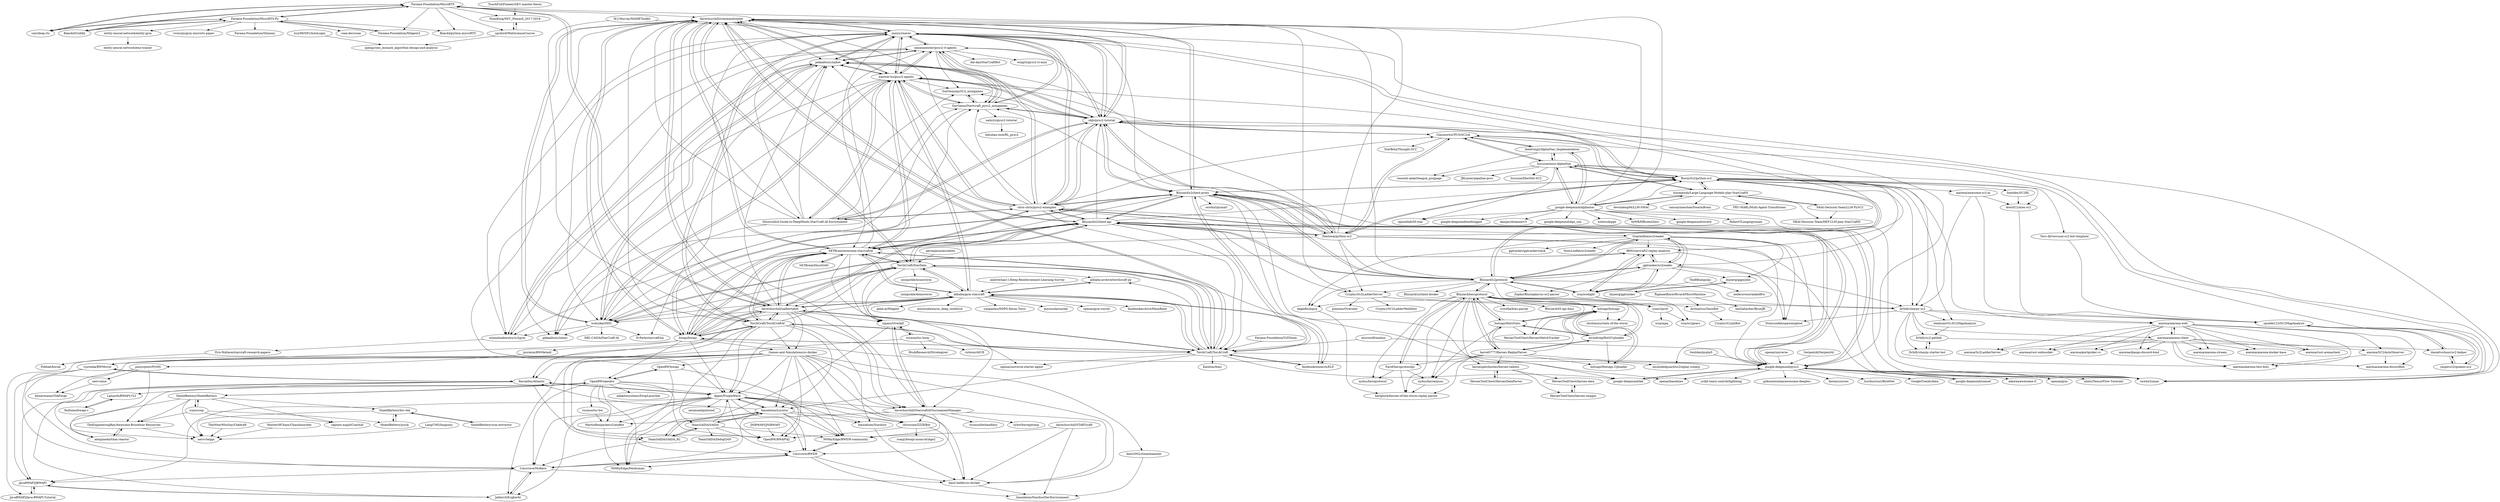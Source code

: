 digraph G {
"TouchFishPioneer/SEU-master-thesis" -> "NonoKing/SEU_Monash_2017-2018" ["e"=1]
"inoryy/reaver" -> "simonmeister/pysc2-rl-agents"
"inoryy/reaver" -> "pekaalto/sc2aibot"
"inoryy/reaver" -> "xiaowei-hu/pysc2-agents"
"inoryy/reaver" -> "skjb/pysc2-tutorial"
"inoryy/reaver" -> "SoyGema/Startcraft_pysc2_minigames"
"inoryy/reaver" -> "chris-chris/pysc2-examples"
"inoryy/reaver" -> "davechurchill/commandcenter"
"inoryy/reaver" -> "oxwhirl/smac" ["e"=1]
"inoryy/reaver" -> "TorchCraft/TorchCraftAI"
"inoryy/reaver" -> "wuhuikai/MSC"
"inoryy/reaver" -> "islamelnabarawy/sc2gym"
"inoryy/reaver" -> "llSourcell/A-Guide-to-DeepMinds-StarCraft-AI-Environment"
"inoryy/reaver" -> "Blizzard/s2client-proto"
"inoryy/reaver" -> "SKTBrain/awesome-starcraftAI"
"inoryy/reaver" -> "google-deepmind/pysc2"
"wuhuikai/MSC" -> "pekaalto/sc2aibot"
"wuhuikai/MSC" -> "davechurchill/commandcenter"
"wuhuikai/MSC" -> "xiaowei-hu/pysc2-agents"
"wuhuikai/MSC" -> "IBM/starcraft2-replay-analysis"
"wuhuikai/MSC" -> "H-Park/starcraft2ai"
"wuhuikai/MSC" -> "SoyGema/Startcraft_pysc2_minigames"
"wuhuikai/MSC" -> "DRL-CASIA/StarCraft-AI"
"wuhuikai/MSC" -> "islamelnabarawy/sc2gym"
"wuhuikai/MSC" -> "pekaalto/sc2atari"
"xiaowei-hu/pysc2-agents" -> "pekaalto/sc2aibot"
"xiaowei-hu/pysc2-agents" -> "simonmeister/pysc2-rl-agents"
"xiaowei-hu/pysc2-agents" -> "skjb/pysc2-tutorial"
"xiaowei-hu/pysc2-agents" -> "SoyGema/Startcraft_pysc2_minigames"
"xiaowei-hu/pysc2-agents" -> "inoryy/reaver"
"xiaowei-hu/pysc2-agents" -> "chris-chris/pysc2-examples"
"xiaowei-hu/pysc2-agents" -> "wuhuikai/MSC"
"xiaowei-hu/pysc2-agents" -> "islamelnabarawy/sc2gym"
"xiaowei-hu/pysc2-agents" -> "llSourcell/A-Guide-to-DeepMinds-StarCraft-AI-Environment"
"xiaowei-hu/pysc2-agents" -> "davechurchill/commandcenter"
"xiaowei-hu/pysc2-agents" -> "SKTBrain/awesome-starcraftAI"
"xiaowei-hu/pysc2-agents" -> "alibaba/gym-starcraft"
"xiaowei-hu/pysc2-agents" -> "SoyGema/pySC2_minigames"
"xiaowei-hu/pysc2-agents" -> "pekaalto/sc2atari"
"xiaowei-hu/pysc2-agents" -> "IBM/starcraft2-replay-analysis"
"pekaalto/sc2aibot" -> "simonmeister/pysc2-rl-agents"
"pekaalto/sc2aibot" -> "pekaalto/sc2atari"
"pekaalto/sc2aibot" -> "SoyGema/Startcraft_pysc2_minigames"
"pekaalto/sc2aibot" -> "xiaowei-hu/pysc2-agents"
"pekaalto/sc2aibot" -> "islamelnabarawy/sc2gym"
"pekaalto/sc2aibot" -> "H-Park/starcraft2ai"
"pekaalto/sc2aibot" -> "wuhuikai/MSC"
"pekaalto/sc2aibot" -> "skjb/pysc2-tutorial"
"pekaalto/sc2aibot" -> "inoryy/reaver"
"bwapi/bwapi" -> "davechurchill/ualbertabot"
"bwapi/bwapi" -> "TorchCraft/TorchCraft"
"bwapi/bwapi" -> "davechurchill/commandcenter"
"bwapi/bwapi" -> "SKTBrain/awesome-starcraftAI"
"bwapi/bwapi" -> "Blizzard/s2client-api"
"bwapi/bwapi" -> "Blizzard/s2client-proto"
"bwapi/bwapi" -> "OpenBW/openbw"
"bwapi/bwapi" -> "google-deepmind/pysc2"
"bwapi/bwapi" -> "TorchCraft/TorchCraftAI"
"bwapi/bwapi" -> "alibaba/gym-starcraft"
"bwapi/bwapi" -> "vjurenka/BWMirror"
"bwapi/bwapi" -> "TorchCraft/StarData"
"bwapi/bwapi" -> "Games-and-Simulations/sc-docker"
"bwapi/bwapi" -> "dgant/PurpleWave"
"bwapi/bwapi" -> "jncraton/BWMetaAI"
"hotsapi/Hotsapi.Uploader" -> "hotsapi/hotsapi"
"M-J-Murray/MAMEToolkit" -> "TorchCraft/TorchCraftAI" ["e"=1]
"M-J-Murray/MAMEToolkit" -> "inoryy/reaver" ["e"=1]
"Dentosal/python-sc2" -> "BurnySc2/python-sc2"
"Dentosal/python-sc2" -> "Blizzard/s2client-proto"
"Dentosal/python-sc2" -> "ClausewitzCPU0/SC2AI"
"Dentosal/python-sc2" -> "skjb/pysc2-tutorial"
"Dentosal/python-sc2" -> "google-deepmind/pysc2"
"Dentosal/python-sc2" -> "Blizzard/s2client-api"
"Dentosal/python-sc2" -> "davechurchill/commandcenter"
"Dentosal/python-sc2" -> "Cryptyc/Sc2LadderServer"
"Dentosal/python-sc2" -> "chris-chris/pysc2-examples"
"Dentosal/python-sc2" -> "SKTBrain/awesome-starcraftAI"
"Dentosal/python-sc2" -> "Blizzard/s2protocol"
"Dentosal/python-sc2" -> "inoryy/reaver"
"Dentosal/python-sc2" -> "SoyGema/Startcraft_pysc2_minigames"
"Dentosal/python-sc2" -> "oxwhirl/smac" ["e"=1]
"Dentosal/python-sc2" -> "pekaalto/sc2aibot"
"BurnySc2/python-sc2" -> "DrInfy/sharpy-sc2"
"BurnySc2/python-sc2" -> "Dentosal/python-sc2"
"BurnySc2/python-sc2" -> "ClausewitzCPU0/SC2AI"
"BurnySc2/python-sc2" -> "aiarena/aiarena-web"
"BurnySc2/python-sc2" -> "Blizzard/s2client-proto"
"BurnySc2/python-sc2" -> "histmeisah/Large-Language-Models-play-StarCraftII"
"BurnySc2/python-sc2" -> "ggtracker/sc2reader"
"BurnySc2/python-sc2" -> "aiarena/awesome-sc2-ai"
"BurnySc2/python-sc2" -> "Blizzard/s2protocol"
"BurnySc2/python-sc2" -> "eladyaniv01/SC2MapAnalysis"
"BurnySc2/python-sc2" -> "liuruoze/mini-AlphaStar"
"BurnySc2/python-sc2" -> "skjb/pysc2-tutorial"
"BurnySc2/python-sc2" -> "AresSC2/ares-sc2"
"BurnySc2/python-sc2" -> "Sentdex/SC2RL"
"BurnySc2/python-sc2" -> "Vers-AI/versusai-sc2-bot-template"
"chris-chris/pysc2-examples" -> "skjb/pysc2-tutorial"
"chris-chris/pysc2-examples" -> "xiaowei-hu/pysc2-agents"
"chris-chris/pysc2-examples" -> "simonmeister/pysc2-rl-agents"
"chris-chris/pysc2-examples" -> "inoryy/reaver"
"chris-chris/pysc2-examples" -> "google-deepmind/pysc2"
"chris-chris/pysc2-examples" -> "Blizzard/s2client-proto"
"chris-chris/pysc2-examples" -> "pekaalto/sc2aibot"
"chris-chris/pysc2-examples" -> "davechurchill/commandcenter"
"chris-chris/pysc2-examples" -> "llSourcell/A-Guide-to-DeepMinds-StarCraft-AI-Environment"
"chris-chris/pysc2-examples" -> "SoyGema/Startcraft_pysc2_minigames"
"chris-chris/pysc2-examples" -> "SKTBrain/awesome-starcraftAI"
"chris-chris/pysc2-examples" -> "oxwhirl/smac" ["e"=1]
"chris-chris/pysc2-examples" -> "Blizzard/s2client-api"
"chris-chris/pysc2-examples" -> "ClausewitzCPU0/SC2AI"
"chris-chris/pysc2-examples" -> "TorchCraft/TorchCraft"
"Cryptyc/Sc2LadderServer" -> "Cryptyc/SC2LadderWebHost"
"Cryptyc/Sc2LadderServer" -> "pimmen/Overseer"
"Cryptyc/Sc2LadderServer" -> "Archiatrus/5minBot"
"Cryptyc/Sc2LadderServer" -> "DrInfy/sharpy-sc2"
"GraylinKim/sc2reader" -> "ggtracker/sc2reader"
"GraylinKim/sc2reader" -> "Blizzard/s2protocol"
"GraylinKim/sc2reader" -> "eagleflo/mpyq"
"GraylinKim/sc2reader" -> "IBM/starcraft2-replay-analysis"
"GraylinKim/sc2reader" -> "icza/scelight"
"GraylinKim/sc2reader" -> "ascendedguard/sc2replay-csharp"
"GraylinKim/sc2reader" -> "StoicLoofah/spawningtool"
"GraylinKim/sc2reader" -> "StoicLoofah/sc2reader"
"GraylinKim/sc2reader" -> "dsjoerg/ggpyjobs"
"GraylinKim/sc2reader" -> "ggtracker/ggtrackerstack"
"Farama-Foundation/MicroRTS-Py" -> "Farama-Foundation/MicroRTS"
"Farama-Foundation/MicroRTS-Py" -> "cair/deep-rts"
"Farama-Foundation/MicroRTS-Py" -> "vwxyzjn/gym-microrts-paper"
"Farama-Foundation/MicroRTS-Py" -> "Bam4d/Griddly" ["e"=1]
"Farama-Foundation/MicroRTS-Py" -> "Farama-Foundation/Shimmy" ["e"=1]
"Farama-Foundation/MicroRTS-Py" -> "Bam4d/python-microRTS"
"Farama-Foundation/MicroRTS-Py" -> "Farama-Foundation/MAgent2" ["e"=1]
"Farama-Foundation/MicroRTS-Py" -> "entity-neural-network/entity-gym"
"Farama-Foundation/MicroRTS-Py" -> "coax-dev/coax" ["e"=1]
"TorchCraft/TorchCraftAI" -> "TorchCraft/TorchCraft"
"TorchCraft/TorchCraftAI" -> "dgant/PurpleWave"
"TorchCraft/TorchCraftAI" -> "Games-and-Simulations/sc-docker"
"TorchCraft/TorchCraftAI" -> "inoryy/reaver"
"TorchCraft/TorchCraftAI" -> "SKTBrain/awesome-starcraftAI"
"TorchCraft/TorchCraftAI" -> "TeamSAIDA/SAIDA"
"TorchCraft/TorchCraftAI" -> "davechurchill/ualbertabot"
"TorchCraft/TorchCraftAI" -> "bwapi/bwapi"
"TorchCraft/TorchCraftAI" -> "davechurchill/commandcenter"
"TorchCraft/TorchCraftAI" -> "Cmccrave/McRave"
"TorchCraft/TorchCraftAI" -> "TeamSAIDA/SAIDA_RL"
"TorchCraft/TorchCraftAI" -> "bmnielsen/Stardust"
"TorchCraft/TorchCraftAI" -> "TorchCraft/StarData"
"TorchCraft/TorchCraftAI" -> "davechurchill/StarcraftAITournamentManager"
"TorchCraft/TorchCraftAI" -> "bmnielsen/Locutus"
"simonmeister/pysc2-rl-agents" -> "pekaalto/sc2aibot"
"simonmeister/pysc2-rl-agents" -> "SoyGema/Startcraft_pysc2_minigames"
"simonmeister/pysc2-rl-agents" -> "xiaowei-hu/pysc2-agents"
"simonmeister/pysc2-rl-agents" -> "inoryy/reaver"
"simonmeister/pysc2-rl-agents" -> "SoyGema/pySC2_minigames"
"simonmeister/pysc2-rl-agents" -> "pekaalto/sc2atari"
"simonmeister/pysc2-rl-agents" -> "islamelnabarawy/sc2gym"
"simonmeister/pysc2-rl-agents" -> "skjb/pysc2-tutorial"
"simonmeister/pysc2-rl-agents" -> "dai-dao/StarCraftBot"
"simonmeister/pysc2-rl-agents" -> "wing3s/pysc2-rl-mini"
"simonmeister/pysc2-rl-agents" -> "chris-chris/pysc2-examples"
"Games-and-Simulations/sc-docker" -> "Ravaelles/Atlantis"
"Games-and-Simulations/sc-docker" -> "Cmccrave/BWEB"
"Games-and-Simulations/sc-docker" -> "dgant/PurpleWave"
"Games-and-Simulations/sc-docker" -> "davechurchill/StarcraftAITournamentManager"
"Games-and-Simulations/sc-docker" -> "bmnielsen/Locutus"
"Games-and-Simulations/sc-docker" -> "Jabbo16/Ecgberht"
"Games-and-Simulations/sc-docker" -> "Cmccrave/McRave"
"Games-and-Simulations/sc-docker" -> "OpenBW/BWAPI4J"
"Games-and-Simulations/sc-docker" -> "TeamSAIDA/SAIDA_RL"
"Games-and-Simulations/sc-docker" -> "vjurenka/BWMirror"
"Games-and-Simulations/sc-docker" -> "chriscoxe/ZZZKBot"
"Games-and-Simulations/sc-docker" -> "OpenBW/bwapi"
"Games-and-Simulations/sc-docker" -> "kant2002/steamhammer"
"Games-and-Simulations/sc-docker" -> "basil-ladder/sc-docker"
"Games-and-Simulations/sc-docker" -> "N00byEdge/BWEM-community"
"Cmccrave/BWEB" -> "N00byEdge/BWEM-community"
"Cmccrave/BWEB" -> "Cmccrave/McRave"
"Cmccrave/BWEB" -> "bmnielsen/StardustDevEnvironment"
"Cmccrave/BWEB" -> "basil-ladder/sc-docker"
"Cmccrave/BWEB" -> "N00byEdge/Neohuman"
"Jabbo16/Ecgberht" -> "JavaBWAPI/JBWAPI"
"Jabbo16/Ecgberht" -> "Cmccrave/McRave"
"N00byEdge/BWEM-community" -> "Cmccrave/BWEB"
"JavaBWAPI/JBWAPI" -> "JavaBWAPI/Java-BWAPI-Tutorial"
"JavaBWAPI/JBWAPI" -> "Jabbo16/Ecgberht"
"basil-ladder/sc-docker" -> "bmnielsen/StardustDevEnvironment"
"skjb/pysc2-tutorial" -> "xiaowei-hu/pysc2-agents"
"skjb/pysc2-tutorial" -> "chris-chris/pysc2-examples"
"skjb/pysc2-tutorial" -> "SoyGema/Startcraft_pysc2_minigames"
"skjb/pysc2-tutorial" -> "pekaalto/sc2aibot"
"skjb/pysc2-tutorial" -> "inoryy/reaver"
"skjb/pysc2-tutorial" -> "simonmeister/pysc2-rl-agents"
"skjb/pysc2-tutorial" -> "ClausewitzCPU0/SC2AI"
"skjb/pysc2-tutorial" -> "SoyGema/pySC2_minigames"
"skjb/pysc2-tutorial" -> "davechurchill/commandcenter"
"skjb/pysc2-tutorial" -> "Dentosal/python-sc2"
"skjb/pysc2-tutorial" -> "oxwhirl/smac" ["e"=1]
"skjb/pysc2-tutorial" -> "BurnySc2/python-sc2"
"skjb/pysc2-tutorial" -> "llSourcell/A-Guide-to-DeepMinds-StarCraft-AI-Environment"
"skjb/pysc2-tutorial" -> "Blizzard/s2client-proto"
"skjb/pysc2-tutorial" -> "islamelnabarawy/sc2gym"
"ShieldBattery/ShieldBattery" -> "TheEngineeringBay/Awesome-Broodwar-Resources"
"ShieldBattery/ShieldBattery" -> "icza/screp"
"ShieldBattery/ShieldBattery" -> "OpenBW/openbw"
"ShieldBattery/ShieldBattery" -> "captain-majid/CoachAI"
"ShieldBattery/ShieldBattery" -> "alexpineda/titan-reactor"
"ShieldBattery/ShieldBattery" -> "neivv/teippi"
"ShieldBattery/ShieldBattery" -> "ShieldBattery/bw-chk"
"RaphaelRoyerRivard/MicroMachine" -> "Archiatrus/5minBot"
"RaphaelRoyerRivard/MicroMachine" -> "IanGallacher/ByunJR"
"llSourcell/A-Guide-to-DeepMinds-StarCraft-AI-Environment" -> "pekaalto/sc2aibot"
"llSourcell/A-Guide-to-DeepMinds-StarCraft-AI-Environment" -> "simonmeister/pysc2-rl-agents"
"llSourcell/A-Guide-to-DeepMinds-StarCraft-AI-Environment" -> "xiaowei-hu/pysc2-agents"
"llSourcell/A-Guide-to-DeepMinds-StarCraft-AI-Environment" -> "wuhuikai/MSC"
"llSourcell/A-Guide-to-DeepMinds-StarCraft-AI-Environment" -> "SoyGema/Startcraft_pysc2_minigames"
"llSourcell/A-Guide-to-DeepMinds-StarCraft-AI-Environment" -> "chris-chris/pysc2-examples"
"llSourcell/A-Guide-to-DeepMinds-StarCraft-AI-Environment" -> "davechurchill/commandcenter"
"llSourcell/A-Guide-to-DeepMinds-StarCraft-AI-Environment" -> "skjb/pysc2-tutorial"
"llSourcell/A-Guide-to-DeepMinds-StarCraft-AI-Environment" -> "SoyGema/pySC2_minigames"
"heroespatchnotes/heroes-talents" -> "HeroesToolChest/HeroesDataParser"
"heroespatchnotes/heroes-talents" -> "HeroesToolChest/heroes-data"
"heroespatchnotes/heroes-talents" -> "HeroesToolChest/heroes-images"
"NonoKing/SEU_Monash_2017-2018" -> "npubird/WebScienceCourse"
"Archiatrus/5minBot" -> "Cryptyc/CryptBot"
"TeamSAIDA/SAIDA" -> "bmnielsen/Locutus"
"TeamSAIDA/SAIDA" -> "TeamSAIDA/SAIDA_RL"
"TeamSAIDA/SAIDA" -> "Cmccrave/BWEB"
"TeamSAIDA/SAIDA" -> "N00byEdge/BWEM-community"
"TeamSAIDA/SAIDA" -> "TeamSAIDA/DefogGAN"
"TeamSAIDA/SAIDA" -> "dgant/PurpleWave"
"ClausewitzCPU0/SC2AI" -> "BurnySc2/python-sc2"
"ClausewitzCPU0/SC2AI" -> "skjb/pysc2-tutorial"
"ClausewitzCPU0/SC2AI" -> "liuruoze/mini-AlphaStar"
"ClausewitzCPU0/SC2AI" -> "Dentosal/python-sc2"
"ClausewitzCPU0/SC2AI" -> "kimbring2/AlphaStar_Implementation"
"ClausewitzCPU0/SC2AI" -> "StarBeta/Thought-SC2"
"ClausewitzCPU0/SC2AI" -> "xiaowei-hu/pysc2-agents"
"ClausewitzCPU0/SC2AI" -> "oxwhirl/smac" ["e"=1]
"bmnielsen/Locutus" -> "TeamSAIDA/SAIDA"
"bmnielsen/Locutus" -> "dgant/PurpleWave"
"bmnielsen/Locutus" -> "Ravaelles/Atlantis"
"bmnielsen/Locutus" -> "bmnielsen/Stardust"
"bmnielsen/Locutus" -> "Cmccrave/BWEB"
"bmnielsen/Locutus" -> "chriscoxe/ZZZKBot"
"bmnielsen/Locutus" -> "Cmccrave/McRave"
"bmnielsen/Locutus" -> "TeamSAIDA/SAIDA_RL"
"bmnielsen/Locutus" -> "N00byEdge/BWEM-community"
"TeamSAIDA/SAIDA_RL" -> "TeamSAIDA/SAIDA"
"TeamSAIDA/SAIDA_RL" -> "Cmccrave/McRave"
"TeamSAIDA/SAIDA_RL" -> "bmnielsen/Locutus"
"islamelnabarawy/sc2gym" -> "Eric-Wallace/starcraft-research-papers"
"islamelnabarawy/sc2gym" -> "pekaalto/sc2aibot"
"kimbring2/AlphaStar_Implementation" -> "liuruoze/mini-AlphaStar"
"kimbring2/AlphaStar_Implementation" -> "google-deepmind/alphastar"
"kimbring2/AlphaStar_Implementation" -> "tencent-ailab/tleague_projpage" ["e"=1]
"kimbring2/AlphaStar_Implementation" -> "ClausewitzCPU0/SC2AI"
"nailo2c/pysc2-tutorial" -> "batuhan-ince/RL_pysc2"
"hotsapi/hotsapi" -> "hotsapi/Hotsapi.Uploader"
"hotsapi/hotsapi" -> "hotsapi/HotsStats"
"hotsapi/hotsapi" -> "HeroesToolChest/HeroesMatchTracker"
"hotsapi/hotsapi" -> "Blizzard/heroprotocol"
"hotsapi/hotsapi" -> "ebshimizu/stats-of-the-storm"
"HeroesToolChest/HeroesDataParser" -> "heroespatchnotes/heroes-talents"
"SoyGema/pySC2_minigames" -> "SoyGema/Startcraft_pysc2_minigames"
"neivv/aise" -> "heinermann/ChkForge"
"JavaBWAPI/Java-BWAPI-Tutorial" -> "JavaBWAPI/JBWAPI"
"DrInfy/sc2-pathlib" -> "danielvschoor/sc2-helper"
"DrInfy/sc2-pathlib" -> "DrInfy/sharpy-starter-bot"
"barrett777/Heroes.ReplayParser" -> "Blizzard/heroprotocol"
"barrett777/Heroes.ReplayParser" -> "eivindveg/HotSUploader"
"barrett777/Heroes.ReplayParser" -> "karlgluck/heroes-of-the-storm-replay-parser"
"barrett777/Heroes.ReplayParser" -> "Farof/heroprotocoljs"
"barrett777/Heroes.ReplayParser" -> "hotsapi/HotsStats"
"barrett777/Heroes.ReplayParser" -> "ascendedguard/sc2replay-csharp"
"barrett777/Heroes.ReplayParser" -> "hotsapi/hotsapi"
"barrett777/Heroes.ReplayParser" -> "nydus/heroesjson"
"barrett777/Heroes.ReplayParser" -> "heroespatchnotes/heroes-talents"
"barrett777/Heroes.ReplayParser" -> "hotsapi/Hotsapi.Uploader"
"Bam4d/Griddly" -> "Farama-Foundation/MicroRTS-Py" ["e"=1]
"Bam4d/Griddly" -> "Farama-Foundation/MicroRTS" ["e"=1]
"bmnielsen/Stardust" -> "basil-ladder/sc-docker"
"aiarena/aiarena-web" -> "aiarena/aiarena-client"
"aiarena/aiarena-web" -> "aiarena/aiarena-stream"
"aiarena/aiarena-web" -> "aiarena/aiarena-docker-base"
"aiarena/aiarena-web" -> "aiarena/rust-arenaclient"
"aiarena/aiarena-web" -> "aiarena/SC2AutoObserver"
"aiarena/aiarena-web" -> "aiarena/aiarena-discordbot"
"aiarena/aiarena-web" -> "aiarena/Sc2LadderServer"
"aiarena/aiarena-web" -> "aiarena/rust-websocket"
"aiarena/aiarena-web" -> "aiarena/aiarena-test-bots"
"aiarena/aiarena-web" -> "aiarena/portpicker-rs"
"aiarena/aiarena-web" -> "aiarena/django-discord-bind"
"eladyaniv01/SC2MapAnalysis" -> "DrInfy/sc2-pathlib"
"tscmoo/tsc-bw" -> "MartinRooijackers/LetaBot"
"davechurchill/ualbertabot" -> "davechurchill/commandcenter"
"davechurchill/ualbertabot" -> "bwapi/bwapi"
"davechurchill/ualbertabot" -> "SKTBrain/awesome-starcraftAI"
"davechurchill/ualbertabot" -> "TorchCraft/TorchCraft"
"davechurchill/ualbertabot" -> "Ravaelles/Atlantis"
"davechurchill/ualbertabot" -> "davechurchill/StarcraftAITournamentManager"
"davechurchill/ualbertabot" -> "dgant/PurpleWave"
"davechurchill/ualbertabot" -> "sijiaxu/Overkill"
"davechurchill/ualbertabot" -> "Games-and-Simulations/sc-docker"
"davechurchill/ualbertabot" -> "alibaba/gym-starcraft"
"davechurchill/ualbertabot" -> "Farama-Foundation/MicroRTS"
"davechurchill/ualbertabot" -> "Blizzard/s2client-api"
"davechurchill/ualbertabot" -> "wuhuikai/MSC"
"davechurchill/ualbertabot" -> "pekaalto/sc2aibot"
"davechurchill/ualbertabot" -> "TorchCraft/TorchCraftAI"
"aiarena/SC2AutoObserver" -> "aiarena/aiarena-test-bots"
"aiarena/SC2AutoObserver" -> "aiarena/aiarena-discordbot"
"davechurchill/StarcraftAITournamentManager" -> "sijiaxu/Overkill"
"davechurchill/StarcraftAITournamentManager" -> "N00byEdge/BWEM-community"
"davechurchill/StarcraftAITournamentManager" -> "MartinRooijackers/LetaBot"
"davechurchill/StarcraftAITournamentManager" -> "chriscoxe/ZZZKBot"
"davechurchill/StarcraftAITournamentManager" -> "tscmoo/bwheadless"
"davechurchill/StarcraftAITournamentManager" -> "syhw/bwrepdump"
"davechurchill/StarcraftAITournamentManager" -> "basil-ladder/sc-docker"
"alexpineda/titan-reactor" -> "TheEngineeringBay/Awesome-Broodwar-Resources"
"TheNitesWhoSay/Chkdraft" -> "neivv/teippi"
"DrInfy/sharpy-sc2" -> "DrInfy/sc2-pathlib"
"DrInfy/sharpy-sc2" -> "eladyaniv01/SC2MapAnalysis"
"DrInfy/sharpy-sc2" -> "DrInfy/sharpy-starter-bot"
"DrInfy/sharpy-sc2" -> "aiarena/aiarena-client"
"DrInfy/sharpy-sc2" -> "aiarena/aiarena-web"
"DrInfy/sharpy-sc2" -> "StoicLoofah/spawningtool"
"DrInfy/sharpy-sc2" -> "aiarena/aiarena-test-bots"
"DrInfy/sharpy-sc2" -> "spudde123/SC2MapAnalysis"
"HeroesToolChest/heroes-images" -> "HeroesToolChest/heroes-data"
"tscmoo/tsc-bwai" -> "sijiaxu/Overkill"
"tscmoo/tsc-bwai" -> "RtsAiResearch/IStrategizer"
"tscmoo/tsc-bwai" -> "vjurenka/BWMirror"
"tscmoo/tsc-bwai" -> "richoux/AIUR"
"Vers-AI/versusai-sc2-bot-template" -> "spudde123/SC2MapAnalysis"
"DrInfy/sharpy-starter-bot" -> "DrInfy/sc2-pathlib"
"TheEngineeringBay/Awesome-Broodwar-Resources" -> "alexpineda/titan-reactor"
"TheEngineeringBay/Awesome-Broodwar-Resources" -> "neivv/teippi"
"HeroesToolChest/heroes-data" -> "HeroesToolChest/heroes-images"
"MasterOfChaos/Chaoslauncher" -> "neivv/teippi"
"aiarena/aiarena-client" -> "aiarena/aiarena-stream"
"aiarena/aiarena-client" -> "aiarena/rust-arenaclient"
"aiarena/aiarena-client" -> "aiarena/aiarena-docker-base"
"aiarena/aiarena-client" -> "aiarena/SC2AutoObserver"
"aiarena/aiarena-client" -> "aiarena/rust-websocket"
"aiarena/aiarena-client" -> "aiarena/Sc2LadderServer"
"aiarena/aiarena-client" -> "aiarena/aiarena-discordbot"
"aiarena/aiarena-client" -> "aiarena/aiarena-test-bots"
"aiarena/aiarena-client" -> "aiarena/portpicker-rs"
"aiarena/aiarena-client" -> "aiarena/aiarena-web"
"aiarena/aiarena-client" -> "aiarena/django-discord-bind"
"dsjoerg/ggtracker" -> "dsjoerg/ggpyjobs"
"npubird/WebScienceCourse" -> "NonoKing/SEU_Monash_2017-2018"
"npubird/WebScienceCourse" -> "zpengc/seu_monash_algorithm-design-and-analysis"
"dsjoerg/ggpyjobs" -> "dsjoerg/ggtracker"
"ShieldBattery/scm-extractor" -> "ShieldBattery/bw-chk"
"danielvschoor/sc2-helper" -> "raspersc2/queens-sc2"
"danielvschoor/sc2-helper" -> "spudde123/SC2MapAnalysis"
"raspersc2/queens-sc2" -> "danielvschoor/sc2-helper"
"raspersc2/queens-sc2" -> "spudde123/SC2MapAnalysis"
"eivindveg/HotSUploader" -> "Blizzard/heroprotocol"
"eivindveg/HotSUploader" -> "barrett777/Heroes.ReplayParser"
"eivindveg/HotSUploader" -> "hotsapi/Hotsapi.Uploader"
"eivindveg/HotSUploader" -> "hotsapi/HotsStats"
"eivindveg/HotSUploader" -> "hotsapi/hotsapi"
"Farama-Foundation/MicroRTS" -> "Farama-Foundation/MicroRTS-Py"
"Farama-Foundation/MicroRTS" -> "cair/deep-rts"
"Farama-Foundation/MicroRTS" -> "npubird/WebScienceCourse"
"Farama-Foundation/MicroRTS" -> "Bam4d/python-microRTS"
"Farama-Foundation/MicroRTS" -> "Bam4d/Griddly" ["e"=1]
"Farama-Foundation/MicroRTS" -> "NonoKing/SEU_Monash_2017-2018"
"Farama-Foundation/MicroRTS" -> "davechurchill/ualbertabot"
"Farama-Foundation/MicroRTS" -> "davechurchill/commandcenter"
"Farama-Foundation/MicroRTS" -> "Farama-Foundation/MAgent2" ["e"=1]
"poiuyqwert/PyMS" -> "neivv/teippi"
"poiuyqwert/PyMS" -> "neivv/aise"
"poiuyqwert/PyMS" -> "heinermann/ChkForge"
"davechurchill/STARTcraft" -> "bmnielsen/StardustDevEnvironment"
"davechurchill/STARTcraft" -> "basil-ladder/sc-docker"
"davechurchill/STARTcraft" -> "N00byEdge/BWEM-community"
"luzy99/SEUAutoLogin" -> "zpengc/seu_monash_algorithm-design-and-analysis" ["e"=1]
"JNIBWAPI/JNIBWAPI" -> "OpenBW/BWAPI4J"
"Farama-Foundation/ViZDoom" -> "TorchCraft/TorchCraft" ["e"=1]
"nydus/heroesjson" -> "karlgluck/heroes-of-the-storm-replay-parser"
"spudde123/SC2MapAnalysis" -> "danielvschoor/sc2-helper"
"spudde123/SC2MapAnalysis" -> "raspersc2/queens-sc2"
"liuruoze/mini-AlphaStar" -> "kimbring2/AlphaStar_Implementation"
"liuruoze/mini-AlphaStar" -> "google-deepmind/alphastar"
"liuruoze/mini-AlphaStar" -> "ClausewitzCPU0/SC2AI"
"liuruoze/mini-AlphaStar" -> "histmeisah/Large-Language-Models-play-StarCraftII"
"liuruoze/mini-AlphaStar" -> "liuruoze/HierNet-SC2"
"liuruoze/mini-AlphaStar" -> "BurnySc2/python-sc2"
"liuruoze/mini-AlphaStar" -> "opendilab/DI-star" ["e"=1]
"liuruoze/mini-AlphaStar" -> "JBLanier/pipeline-psro" ["e"=1]
"liuruoze/mini-AlphaStar" -> "DrInfy/sharpy-sc2"
"liuruoze/mini-AlphaStar" -> "tencent-ailab/tleague_projpage" ["e"=1]
"liuruoze/mini-AlphaStar" -> "oxwhirl/smac" ["e"=1]
"vjurenka/BWMirror" -> "Ravaelles/Atlantis"
"vjurenka/BWMirror" -> "JavaBWAPI/JBWAPI"
"vjurenka/BWMirror" -> "JavaBWAPI/Java-BWAPI-Tutorial"
"Ravaelles/Atlantis" -> "JavaBWAPI/JBWAPI"
"Ravaelles/Atlantis" -> "Lamarth/BWAPI-CLI"
"Ravaelles/Atlantis" -> "dgant/PurpleWave"
"Ravaelles/Atlantis" -> "Jabbo16/Ecgberht"
"Ravaelles/Atlantis" -> "vjurenka/BWMirror"
"Ravaelles/Atlantis" -> "OpenBW/BWAPI4J"
"aiarena/awesome-sc2-ai" -> "DrInfy/sharpy-sc2"
"aiarena/awesome-sc2-ai" -> "AresSC2/ares-sc2"
"aiarena/awesome-sc2-ai" -> "spudde123/SC2MapAnalysis"
"Blizzard/heroprotocol" -> "barrett777/Heroes.ReplayParser"
"Blizzard/heroprotocol" -> "Farof/heroprotocoljs"
"Blizzard/heroprotocol" -> "eivindveg/HotSUploader"
"Blizzard/heroprotocol" -> "hotsapi/HotsStats"
"Blizzard/heroprotocol" -> "hotsapi/hotsapi"
"Blizzard/heroprotocol" -> "heroespatchnotes/heroes-talents"
"Blizzard/heroprotocol" -> "Blizzard/s2protocol"
"Blizzard/heroprotocol" -> "nydus/heroprotocol"
"Blizzard/heroprotocol" -> "HeroesToolChest/HeroesMatchTracker"
"Blizzard/heroprotocol" -> "nydus/heroesjson"
"Blizzard/heroprotocol" -> "ebshimizu/stats-of-the-storm"
"Blizzard/heroprotocol" -> "crorella/hots-parser"
"Blizzard/heroprotocol" -> "Blizzard/d3-api-docs" ["e"=1]
"Blizzard/heroprotocol" -> "eagleflo/mpyq"
"Blizzard/heroprotocol" -> "karlgluck/heroes-of-the-storm-replay-parser"
"chriscoxe/ZZZKBot" -> "suegy/bwapi-mono-bridge2"
"chriscoxe/ZZZKBot" -> "OpenBW/BWAPI4J"
"chriscoxe/ZZZKBot" -> "basil-ladder/sc-docker"
"Lamarth/BWAPI-CLI" -> "RnDome/bwapi-c"
"Sentdex/SC2RL" -> "AresSC2/ares-sc2"
"sijiaxu/Overkill" -> "N00byEdge/Neohuman"
"sijiaxu/Overkill" -> "davechurchill/StarcraftAITournamentManager"
"sijiaxu/Overkill" -> "tscmoo/tsc-bwai"
"entity-neural-network/entity-gym" -> "entity-neural-network/enn-trainer"
"microsoft/malmo" -> "google-deepmind/pysc2" ["e"=1]
"microsoft/malmo" -> "TorchCraft/TorchCraft" ["e"=1]
"andrewliao11/Deep-Reinforcement-Learning-Survey" -> "alibaba/gym-starcraft" ["e"=1]
"google-deepmind/alphastar" -> "liuruoze/mini-AlphaStar"
"google-deepmind/alphastar" -> "kimbring2/AlphaStar_Implementation"
"google-deepmind/alphastar" -> "histmeisah/Large-Language-Models-play-StarCraftII"
"google-deepmind/alphastar" -> "BurnySc2/python-sc2"
"google-deepmind/alphastar" -> "google-deepmind/meltingpot" ["e"=1]
"google-deepmind/alphastar" -> "danijar/dreamerv3" ["e"=1]
"google-deepmind/alphastar" -> "oxwhirl/smac" ["e"=1]
"google-deepmind/alphastar" -> "google-deepmind/dqn_zoo" ["e"=1]
"google-deepmind/alphastar" -> "sotetsuk/pgx" ["e"=1]
"google-deepmind/alphastar" -> "opendilab/DI-star" ["e"=1]
"google-deepmind/alphastar" -> "YeWR/EfficientZero" ["e"=1]
"google-deepmind/alphastar" -> "google-deepmind/reverb" ["e"=1]
"google-deepmind/alphastar" -> "davechurchill/commandcenter"
"google-deepmind/alphastar" -> "Farama-Foundation/MicroRTS"
"google-deepmind/alphastar" -> "RobertTLange/gymnax" ["e"=1]
"ggtracker/sc2reader" -> "StoicLoofah/spawningtool"
"ggtracker/sc2reader" -> "GraylinKim/sc2reader"
"ggtracker/sc2reader" -> "Blizzard/s2protocol"
"ggtracker/sc2reader" -> "IBM/starcraft2-replay-analysis"
"ggtracker/sc2reader" -> "icza/scelight"
"ggtracker/sc2reader" -> "DrInfy/sharpy-sc2"
"ggtracker/sc2reader" -> "dsjoerg/ggpyjobs"
"ggtracker/sc2reader" -> "ZephyrBlu/zephyrus-sc2-parser"
"hotsapi/HotsStats" -> "HeroesToolChest/HeroesMatchTracker"
"hotsapi/HotsStats" -> "hotsapi/hotsapi"
"hotsapi/HotsStats" -> "Blizzard/heroprotocol"
"hotsapi/HotsStats" -> "nydus/heroesjson"
"hotsapi/HotsStats" -> "eivindveg/HotSUploader"
"hotsapi/HotsStats" -> "barrett777/Heroes.ReplayParser"
"Farama-Foundation/MAgent2" -> "Farama-Foundation/MicroRTS-Py" ["e"=1]
"AresSC2/ares-sc2" -> "spudde123/SC2MapAnalysis"
"icza/scelight" -> "icza/sc2gears"
"icza/scelight" -> "Blizzard/s2protocol"
"icza/scelight" -> "ggtracker/sc2reader"
"icza/scelight" -> "icza/s2prot"
"icza/scelight" -> "IBM/starcraft2-replay-analysis"
"ShieldBattery/bw-chk" -> "ShieldBattery/scm-extractor"
"ShieldBattery/bw-chk" -> "ShieldBattery/jssuh"
"ShieldBattery/bw-chk" -> "neivv/teippi"
"Farof/heroprotocoljs" -> "Blizzard/heroprotocol"
"Farof/heroprotocoljs" -> "nydus/heroesjson"
"Farof/heroprotocoljs" -> "nydus/heroprotocol"
"Farof/heroprotocoljs" -> "karlgluck/heroes-of-the-storm-replay-parser"
"icza/s2prot" -> "icza/mpq"
"icza/s2prot" -> "icza/sc2gears"
"eagleflo/mpyq" -> "karlgluck/heroes-of-the-storm-replay-parser"
"ShieldBattery/jssuh" -> "ShieldBattery/bw-chk"
"MartinRooijackers/LetaBot" -> "N00byEdge/Neohuman"
"openai/universe" -> "google-deepmind/pysc2" ["e"=1]
"TorchCraft/TorchCraft" -> "alibaba/gym-starcraft"
"TorchCraft/TorchCraft" -> "SKTBrain/awesome-starcraftAI"
"TorchCraft/TorchCraft" -> "TorchCraft/StarData"
"TorchCraft/TorchCraft" -> "bwapi/bwapi"
"TorchCraft/TorchCraft" -> "facebookresearch/ELF" ["e"=1]
"TorchCraft/TorchCraft" -> "davechurchill/ualbertabot"
"TorchCraft/TorchCraft" -> "davechurchill/commandcenter"
"TorchCraft/TorchCraft" -> "bmnielsen/Locutus"
"TorchCraft/TorchCraft" -> "TorchCraft/TorchCraftAI"
"TorchCraft/TorchCraft" -> "Blizzard/s2client-proto"
"TorchCraft/TorchCraft" -> "Kaixhin/Atari" ["e"=1]
"TorchCraft/TorchCraft" -> "alibaba-archive/torchcraft-py"
"TorchCraft/TorchCraft" -> "openai/universe-starter-agent" ["e"=1]
"TorchCraft/TorchCraft" -> "google-deepmind/pysc2"
"TorchCraft/TorchCraft" -> "google-deepmind/lab" ["e"=1]
"google-deepmind/lab" -> "google-deepmind/pysc2" ["e"=1]
"SKTBrain/awesome-starcraftAI" -> "TorchCraft/TorchCraft"
"SKTBrain/awesome-starcraftAI" -> "davechurchill/ualbertabot"
"SKTBrain/awesome-starcraftAI" -> "davechurchill/commandcenter"
"SKTBrain/awesome-starcraftAI" -> "bwapi/bwapi"
"SKTBrain/awesome-starcraftAI" -> "alibaba/gym-starcraft"
"SKTBrain/awesome-starcraftAI" -> "xiaowei-hu/pysc2-agents"
"SKTBrain/awesome-starcraftAI" -> "TorchCraft/StarData"
"SKTBrain/awesome-starcraftAI" -> "simonmeister/pysc2-rl-agents"
"SKTBrain/awesome-starcraftAI" -> "sijiaxu/Overkill"
"SKTBrain/awesome-starcraftAI" -> "wuhuikai/MSC"
"SKTBrain/awesome-starcraftAI" -> "chris-chris/pysc2-examples"
"SKTBrain/awesome-starcraftAI" -> "SKTBrain/DiscoGAN" ["e"=1]
"SKTBrain/awesome-starcraftAI" -> "openai/universe-starter-agent" ["e"=1]
"SKTBrain/awesome-starcraftAI" -> "TorchCraft/TorchCraftAI"
"SKTBrain/awesome-starcraftAI" -> "Blizzard/s2client-api"
"histmeisah/Large-Language-Models-play-StarCraftII" -> "NKAI-Decision-Team/HEP-LLM-play-StarCraftII"
"histmeisah/Large-Language-Models-play-StarCraftII" -> "NKAI-Decision-Team/LLM-PySC2"
"histmeisah/Large-Language-Models-play-StarCraftII" -> "BurnySc2/python-sc2"
"histmeisah/Large-Language-Models-play-StarCraftII" -> "liuruoze/mini-AlphaStar"
"histmeisah/Large-Language-Models-play-StarCraftII" -> "devindeng94/LLM-SMAC"
"histmeisah/Large-Language-Models-play-StarCraftII" -> "google-deepmind/alphastar"
"histmeisah/Large-Language-Models-play-StarCraftII" -> "ramsayxiaoshao/SwarmBrain"
"histmeisah/Large-Language-Models-play-StarCraftII" -> "PKU-MARL/Multi-Agent-Transformer" ["e"=1]
"alibaba/gym-starcraft" -> "TorchCraft/TorchCraft"
"alibaba/gym-starcraft" -> "alibaba-archive/torchcraft-py"
"alibaba/gym-starcraft" -> "SKTBrain/awesome-starcraftAI"
"alibaba/gym-starcraft" -> "xiaowei-hu/pysc2-agents"
"alibaba/gym-starcraft" -> "facebookresearch/ELF" ["e"=1]
"alibaba/gym-starcraft" -> "davechurchill/ualbertabot"
"alibaba/gym-starcraft" -> "sijiaxu/Overkill"
"alibaba/gym-starcraft" -> "geek-ai/MAgent" ["e"=1]
"alibaba/gym-starcraft" -> "miyosuda/async_deep_reinforce" ["e"=1]
"alibaba/gym-starcraft" -> "wuhuikai/MSC"
"alibaba/gym-starcraft" -> "yanpanlau/DDPG-Keras-Torcs" ["e"=1]
"alibaba/gym-starcraft" -> "miyosuda/unreal" ["e"=1]
"alibaba/gym-starcraft" -> "openai/gym-soccer" ["e"=1]
"alibaba/gym-starcraft" -> "TorchCraft/StarData"
"alibaba/gym-starcraft" -> "facebookarchive/MazeBase" ["e"=1]
"OpenBW/openbw" -> "OpenBW/bwapi"
"OpenBW/openbw" -> "OpenBW/BWAPI4J"
"OpenBW/openbw" -> "TheEngineeringBay/Awesome-Broodwar-Resources"
"OpenBW/openbw" -> "Cmccrave/BWEB"
"OpenBW/openbw" -> "Cmccrave/McRave"
"OpenBW/openbw" -> "ShieldBattery/ShieldBattery"
"OpenBW/openbw" -> "tscmoo/tsc-bw"
"OpenBW/openbw" -> "N00byEdge/BWEM-community"
"OpenBW/openbw" -> "MartinRooijackers/LetaBot"
"OpenBW/openbw" -> "dgant/PurpleWave"
"OpenBW/openbw" -> "alexpineda/titan-reactor"
"OpenBW/openbw" -> "adakitesystems/DropLauncher"
"Cmccrave/McRave" -> "JavaBWAPI/JBWAPI"
"Cmccrave/McRave" -> "basil-ladder/sc-docker"
"Cmccrave/McRave" -> "Cmccrave/BWEB"
"Cmccrave/McRave" -> "Jabbo16/Ecgberht"
"TheBB/aligulac" -> "andersroos/rankedftw"
"TheBB/aligulac" -> "icza/scelight"
"alibaba-archive/torchcraft-py" -> "alibaba/gym-starcraft"
"jncraton/BWMetaAI" -> "poiuyqwert/PyMS"
"cair/deep-rts" -> "Farama-Foundation/MicroRTS-Py"
"cair/deep-rts" -> "Farama-Foundation/MicroRTS"
"SerpentAI/SerpentAI" -> "google-deepmind/pysc2" ["e"=1]
"google-deepmind/sonnet" -> "google-deepmind/pysc2" ["e"=1]
"Sentdex/pygta5" -> "google-deepmind/pysc2" ["e"=1]
"SKTBrain/DiscoGAN" -> "SKTBrain/awesome-starcraftAI" ["e"=1]
"aaronjanse/asciidots" -> "TorchCraft/StarData" ["e"=1]
"IBM/starcraft2-replay-analysis" -> "ggtracker/sc2reader"
"IBM/starcraft2-replay-analysis" -> "icza/scelight"
"IBM/starcraft2-replay-analysis" -> "StoicLoofah/spawningtool"
"IBM/starcraft2-replay-analysis" -> "wuhuikai/MSC"
"NKAI-Decision-Team/LLM-PySC2" -> "histmeisah/Large-Language-Models-play-StarCraftII"
"NKAI-Decision-Team/LLM-PySC2" -> "NKAI-Decision-Team/HEP-LLM-play-StarCraftII"
"dgant/PurpleWave" -> "Cmccrave/McRave"
"dgant/PurpleWave" -> "Jabbo16/Ecgberht"
"dgant/PurpleWave" -> "Ravaelles/Atlantis"
"dgant/PurpleWave" -> "JavaBWAPI/JBWAPI"
"dgant/PurpleWave" -> "N00byEdge/Neohuman"
"dgant/PurpleWave" -> "MartinRooijackers/LetaBot"
"dgant/PurpleWave" -> "basil-ladder/sc-docker"
"dgant/PurpleWave" -> "bmnielsen/Locutus"
"dgant/PurpleWave" -> "bmnielsen/Stardust"
"dgant/PurpleWave" -> "Cmccrave/BWEB"
"dgant/PurpleWave" -> "chriscoxe/ZZZKBot"
"dgant/PurpleWave" -> "OpenBW/BWAPI4J"
"dgant/PurpleWave" -> "N00byEdge/BWEM-community"
"dgant/PurpleWave" -> "neumond/pybrood"
"dgant/PurpleWave" -> "davechurchill/StarcraftAITournamentManager"
"OpenBW/bwapi" -> "OpenBW/openbw"
"OpenBW/bwapi" -> "OpenBW/BWAPI4J"
"OpenBW/bwapi" -> "N00byEdge/Neohuman"
"LangUMS/langums" -> "neivv/teippi"
"google-deepmind/pysc2" -> "Blizzard/s2client-proto"
"google-deepmind/pysc2" -> "Blizzard/s2client-api"
"google-deepmind/pysc2" -> "google-deepmind/lab" ["e"=1]
"google-deepmind/pysc2" -> "openai/baselines" ["e"=1]
"google-deepmind/pysc2" -> "aikorea/awesome-rl" ["e"=1]
"google-deepmind/pysc2" -> "google-deepmind/sonnet" ["e"=1]
"google-deepmind/pysc2" -> "chris-chris/pysc2-examples"
"google-deepmind/pysc2" -> "openai/gym" ["e"=1]
"google-deepmind/pysc2" -> "oxwhirl/smac" ["e"=1]
"google-deepmind/pysc2" -> "nlintz/TensorFlow-Tutorials" ["e"=1]
"google-deepmind/pysc2" -> "scikit-learn-contrib/lightning" ["e"=1]
"google-deepmind/pysc2" -> "gokceneraslan/awesome-deepbio" ["e"=1]
"google-deepmind/pysc2" -> "fastai/courses" ["e"=1]
"google-deepmind/pysc2" -> "buriburisuri/ByteNet" ["e"=1]
"google-deepmind/pysc2" -> "GoogleTrends/data" ["e"=1]
"Blizzard/s2protocol" -> "ggtracker/sc2reader"
"Blizzard/s2protocol" -> "GraylinKim/sc2reader"
"Blizzard/s2protocol" -> "icza/scelight"
"Blizzard/s2protocol" -> "Blizzard/s2client-api"
"Blizzard/s2protocol" -> "icza/s2prot"
"Blizzard/s2protocol" -> "IBM/starcraft2-replay-analysis"
"Blizzard/s2protocol" -> "eagleflo/mpyq"
"Blizzard/s2protocol" -> "Blizzard/s2client-proto"
"Blizzard/s2protocol" -> "BurnySc2/python-sc2"
"Blizzard/s2protocol" -> "Blizzard/heroprotocol"
"Blizzard/s2protocol" -> "Cryptyc/Sc2LadderServer"
"Blizzard/s2protocol" -> "ZephyrBlu/zephyrus-sc2-parser"
"Blizzard/s2protocol" -> "davechurchill/commandcenter"
"Blizzard/s2protocol" -> "Blizzard/s2client-docker"
"Blizzard/s2protocol" -> "DrInfy/sharpy-sc2"
"Blizzard/s2client-api" -> "Blizzard/s2client-proto"
"Blizzard/s2client-api" -> "davechurchill/commandcenter"
"Blizzard/s2client-api" -> "google-deepmind/pysc2"
"Blizzard/s2client-api" -> "Blizzard/s2protocol"
"Blizzard/s2client-api" -> "bwapi/bwapi"
"Blizzard/s2client-api" -> "davechurchill/ualbertabot"
"Blizzard/s2client-api" -> "Dentosal/python-sc2"
"Blizzard/s2client-api" -> "skjb/pysc2-tutorial"
"Blizzard/s2client-api" -> "SKTBrain/awesome-starcraftAI"
"Blizzard/s2client-api" -> "BurnySc2/python-sc2"
"Blizzard/s2client-api" -> "TorchCraft/TorchCraft"
"Blizzard/s2client-api" -> "chris-chris/pysc2-examples"
"Blizzard/s2client-api" -> "TorchCraft/StarData"
"Blizzard/s2client-api" -> "Cryptyc/Sc2LadderServer"
"Blizzard/s2client-api" -> "GraylinKim/sc2reader"
"facebookresearch/ELF" -> "TorchCraft/TorchCraft" ["e"=1]
"facebookresearch/ELF" -> "alibaba/gym-starcraft" ["e"=1]
"Blizzard/s2client-proto" -> "google-deepmind/pysc2"
"Blizzard/s2client-proto" -> "Blizzard/s2client-api"
"Blizzard/s2client-proto" -> "davechurchill/commandcenter"
"Blizzard/s2client-proto" -> "oxwhirl/smac" ["e"=1]
"Blizzard/s2client-proto" -> "Dentosal/python-sc2"
"Blizzard/s2client-proto" -> "BurnySc2/python-sc2"
"Blizzard/s2client-proto" -> "Blizzard/s2protocol"
"Blizzard/s2client-proto" -> "chris-chris/pysc2-examples"
"Blizzard/s2client-proto" -> "bwapi/bwapi"
"Blizzard/s2client-proto" -> "oxwhirl/pymarl" ["e"=1]
"Blizzard/s2client-proto" -> "TorchCraft/TorchCraft"
"Blizzard/s2client-proto" -> "skjb/pysc2-tutorial"
"Blizzard/s2client-proto" -> "google-deepmind/lab" ["e"=1]
"Blizzard/s2client-proto" -> "openai/baselines" ["e"=1]
"Blizzard/s2client-proto" -> "SKTBrain/awesome-starcraftAI"
"davechurchill/commandcenter" -> "davechurchill/ualbertabot"
"davechurchill/commandcenter" -> "Blizzard/s2client-api"
"davechurchill/commandcenter" -> "Blizzard/s2client-proto"
"davechurchill/commandcenter" -> "SKTBrain/awesome-starcraftAI"
"davechurchill/commandcenter" -> "bwapi/bwapi"
"davechurchill/commandcenter" -> "wuhuikai/MSC"
"davechurchill/commandcenter" -> "TorchCraft/TorchCraft"
"davechurchill/commandcenter" -> "pekaalto/sc2aibot"
"davechurchill/commandcenter" -> "davechurchill/StarcraftAITournamentManager"
"davechurchill/commandcenter" -> "Cryptyc/Sc2LadderServer"
"davechurchill/commandcenter" -> "xiaowei-hu/pysc2-agents"
"davechurchill/commandcenter" -> "TorchCraft/StarData"
"davechurchill/commandcenter" -> "inoryy/reaver"
"davechurchill/commandcenter" -> "skjb/pysc2-tutorial"
"davechurchill/commandcenter" -> "dgant/PurpleWave"
"unixpickle/muniverse" -> "unixpickle/demoverse"
"SoyGema/Startcraft_pysc2_minigames" -> "pekaalto/sc2aibot"
"SoyGema/Startcraft_pysc2_minigames" -> "simonmeister/pysc2-rl-agents"
"SoyGema/Startcraft_pysc2_minigames" -> "SoyGema/pySC2_minigames"
"SoyGema/Startcraft_pysc2_minigames" -> "nailo2c/pysc2-tutorial"
"SoyGema/Startcraft_pysc2_minigames" -> "pekaalto/sc2atari"
"SoyGema/Startcraft_pysc2_minigames" -> "skjb/pysc2-tutorial"
"SoyGema/Startcraft_pysc2_minigames" -> "xiaowei-hu/pysc2-agents"
"SoyGema/Startcraft_pysc2_minigames" -> "inoryy/reaver"
"icza/screp" -> "ShieldBattery/jssuh"
"icza/screp" -> "captain-majid/CoachAI"
"icza/screp" -> "ShieldBattery/ShieldBattery"
"icza/screp" -> "TheEngineeringBay/Awesome-Broodwar-Resources"
"TorchCraft/StarData" -> "TorchCraft/TorchCraft"
"TorchCraft/StarData" -> "davechurchill/commandcenter"
"TorchCraft/StarData" -> "SKTBrain/awesome-starcraftAI"
"TorchCraft/StarData" -> "wuhuikai/MSC"
"TorchCraft/StarData" -> "facebookresearch/ELF" ["e"=1]
"TorchCraft/StarData" -> "sijiaxu/Overkill"
"TorchCraft/StarData" -> "alibaba-archive/torchcraft-py"
"TorchCraft/StarData" -> "davechurchill/ualbertabot"
"TorchCraft/StarData" -> "alibaba/gym-starcraft"
"TorchCraft/StarData" -> "bwapi/bwapi"
"TorchCraft/StarData" -> "unixpickle/muniverse"
"TorchCraft/StarData" -> "davechurchill/StarcraftAITournamentManager"
"TorchCraft/StarData" -> "Blizzard/s2client-api"
"Eric-Wallace/starcraft-research-papers" -> "Fobbah/bwsal"
"kant2002/steamhammer" -> "bmnielsen/StardustDevEnvironment"
"RnDome/bwapi-c" -> "Lamarth/BWAPI-CLI"
"TouchFishPioneer/SEU-master-thesis" ["l"="-4.694,19.866", "c"=564]
"NonoKing/SEU_Monash_2017-2018" ["l"="58.682,17.963"]
"inoryy/reaver" ["l"="58.76,18.087"]
"simonmeister/pysc2-rl-agents" ["l"="58.787,18.121"]
"pekaalto/sc2aibot" ["l"="58.785,18.094"]
"xiaowei-hu/pysc2-agents" ["l"="58.774,18.101"]
"skjb/pysc2-tutorial" ["l"="58.796,18.086"]
"SoyGema/Startcraft_pysc2_minigames" ["l"="58.794,18.109"]
"chris-chris/pysc2-examples" ["l"="58.757,18.105"]
"davechurchill/commandcenter" ["l"="58.743,18.067"]
"oxwhirl/smac" ["l"="57.825,18.286", "c"=45]
"TorchCraft/TorchCraftAI" ["l"="58.677,18.049"]
"wuhuikai/MSC" ["l"="58.774,18.08"]
"islamelnabarawy/sc2gym" ["l"="58.806,18.114"]
"llSourcell/A-Guide-to-DeepMinds-StarCraft-AI-Environment" ["l"="58.774,18.119"]
"Blizzard/s2client-proto" ["l"="58.775,18.049"]
"SKTBrain/awesome-starcraftAI" ["l"="58.73,18.083"]
"google-deepmind/pysc2" ["l"="58.736,18.145"]
"IBM/starcraft2-replay-analysis" ["l"="58.818,18.02"]
"H-Park/starcraft2ai" ["l"="58.813,18.094"]
"DRL-CASIA/StarCraft-AI" ["l"="58.788,18.16"]
"pekaalto/sc2atari" ["l"="58.806,18.103"]
"alibaba/gym-starcraft" ["l"="58.714,18.105"]
"SoyGema/pySC2_minigames" ["l"="58.804,18.128"]
"bwapi/bwapi" ["l"="58.68,18.076"]
"davechurchill/ualbertabot" ["l"="58.702,18.051"]
"TorchCraft/TorchCraft" ["l"="58.71,18.07"]
"Blizzard/s2client-api" ["l"="58.747,18.047"]
"OpenBW/openbw" ["l"="58.573,18.062"]
"vjurenka/BWMirror" ["l"="58.628,18.095"]
"TorchCraft/StarData" ["l"="58.699,18.091"]
"Games-and-Simulations/sc-docker" ["l"="58.625,18.058"]
"dgant/PurpleWave" ["l"="58.636,18.052"]
"jncraton/BWMetaAI" ["l"="58.591,18.124"]
"hotsapi/Hotsapi.Uploader" ["l"="58.835,17.823"]
"hotsapi/hotsapi" ["l"="58.823,17.844"]
"M-J-Murray/MAMEToolkit" ["l"="57.511,18.216", "c"=45]
"Dentosal/python-sc2" ["l"="58.799,18.067"]
"BurnySc2/python-sc2" ["l"="58.85,18.045"]
"ClausewitzCPU0/SC2AI" ["l"="58.833,18.089"]
"Cryptyc/Sc2LadderServer" ["l"="58.821,18.044"]
"Blizzard/s2protocol" ["l"="58.813,17.996"]
"DrInfy/sharpy-sc2" ["l"="58.887,18.014"]
"aiarena/aiarena-web" ["l"="58.954,18.012"]
"histmeisah/Large-Language-Models-play-StarCraftII" ["l"="58.901,18.08"]
"ggtracker/sc2reader" ["l"="58.839,17.994"]
"aiarena/awesome-sc2-ai" ["l"="58.884,18.032"]
"eladyaniv01/SC2MapAnalysis" ["l"="58.873,18.014"]
"liuruoze/mini-AlphaStar" ["l"="58.876,18.072"]
"AresSC2/ares-sc2" ["l"="58.891,18.044"]
"Sentdex/SC2RL" ["l"="58.913,18.052"]
"Vers-AI/versusai-sc2-bot-template" ["l"="58.9,18.033"]
"Cryptyc/SC2LadderWebHost" ["l"="58.832,18.029"]
"pimmen/Overseer" ["l"="58.843,18.022"]
"Archiatrus/5minBot" ["l"="58.882,18.117"]
"GraylinKim/sc2reader" ["l"="58.818,17.971"]
"eagleflo/mpyq" ["l"="58.826,17.929"]
"icza/scelight" ["l"="58.852,17.978"]
"ascendedguard/sc2replay-csharp" ["l"="58.839,17.912"]
"StoicLoofah/spawningtool" ["l"="58.855,18"]
"StoicLoofah/sc2reader" ["l"="58.813,17.947"]
"dsjoerg/ggpyjobs" ["l"="58.842,17.955"]
"ggtracker/ggtrackerstack" ["l"="58.799,17.942"]
"Farama-Foundation/MicroRTS-Py" ["l"="58.707,17.928"]
"Farama-Foundation/MicroRTS" ["l"="58.72,17.985"]
"cair/deep-rts" ["l"="58.707,17.951"]
"vwxyzjn/gym-microrts-paper" ["l"="58.686,17.902"]
"Bam4d/Griddly" ["l"="57.679,18.45", "c"=45]
"Farama-Foundation/Shimmy" ["l"="59.416,17.407", "c"=169]
"Bam4d/python-microRTS" ["l"="58.727,17.948"]
"Farama-Foundation/MAgent2" ["l"="57.869,18.323", "c"=45]
"entity-neural-network/entity-gym" ["l"="58.696,17.885"]
"coax-dev/coax" ["l"="57.989,18.6", "c"=45]
"TeamSAIDA/SAIDA" ["l"="58.626,18.016"]
"Cmccrave/McRave" ["l"="58.618,18.047"]
"TeamSAIDA/SAIDA_RL" ["l"="58.641,18.022"]
"bmnielsen/Stardust" ["l"="58.652,18.031"]
"davechurchill/StarcraftAITournamentManager" ["l"="58.653,18.059"]
"bmnielsen/Locutus" ["l"="58.639,18.039"]
"dai-dao/StarCraftBot" ["l"="58.806,18.149"]
"wing3s/pysc2-rl-mini" ["l"="58.808,18.167"]
"Ravaelles/Atlantis" ["l"="58.629,18.074"]
"Cmccrave/BWEB" ["l"="58.607,18.044"]
"Jabbo16/Ecgberht" ["l"="58.611,18.063"]
"OpenBW/BWAPI4J" ["l"="58.595,18.052"]
"chriscoxe/ZZZKBot" ["l"="58.608,18.029"]
"OpenBW/bwapi" ["l"="58.587,18.075"]
"kant2002/steamhammer" ["l"="58.585,18.039"]
"basil-ladder/sc-docker" ["l"="58.622,18.032"]
"N00byEdge/BWEM-community" ["l"="58.615,18.037"]
"bmnielsen/StardustDevEnvironment" ["l"="58.594,18.022"]
"N00byEdge/Neohuman" ["l"="58.616,18.074"]
"JavaBWAPI/JBWAPI" ["l"="58.611,18.08"]
"JavaBWAPI/Java-BWAPI-Tutorial" ["l"="58.605,18.099"]
"ShieldBattery/ShieldBattery" ["l"="58.51,18.068"]
"TheEngineeringBay/Awesome-Broodwar-Resources" ["l"="58.519,18.082"]
"icza/screp" ["l"="58.486,18.067"]
"captain-majid/CoachAI" ["l"="58.485,18.049"]
"alexpineda/titan-reactor" ["l"="58.533,18.068"]
"neivv/teippi" ["l"="58.492,18.105"]
"ShieldBattery/bw-chk" ["l"="58.473,18.084"]
"RaphaelRoyerRivard/MicroMachine" ["l"="58.916,18.155"]
"IanGallacher/ByunJR" ["l"="58.934,18.173"]
"heroespatchnotes/heroes-talents" ["l"="58.874,17.832"]
"HeroesToolChest/HeroesDataParser" ["l"="58.879,17.808"]
"HeroesToolChest/heroes-data" ["l"="58.896,17.812"]
"HeroesToolChest/heroes-images" ["l"="58.899,17.826"]
"npubird/WebScienceCourse" ["l"="58.676,17.947"]
"Cryptyc/CryptBot" ["l"="58.897,18.14"]
"TeamSAIDA/DefogGAN" ["l"="58.609,17.981"]
"kimbring2/AlphaStar_Implementation" ["l"="58.866,18.095"]
"StarBeta/Thought-SC2" ["l"="58.86,18.13"]
"Eric-Wallace/starcraft-research-papers" ["l"="58.839,18.155"]
"google-deepmind/alphastar" ["l"="58.846,18.068"]
"tencent-ailab/tleague_projpage" ["l"="58.032,18.282", "c"=45]
"nailo2c/pysc2-tutorial" ["l"="58.822,18.155"]
"batuhan-ince/RL_pysc2" ["l"="58.833,18.184"]
"hotsapi/HotsStats" ["l"="58.835,17.854"]
"HeroesToolChest/HeroesMatchTracker" ["l"="58.808,17.836"]
"Blizzard/heroprotocol" ["l"="58.829,17.881"]
"ebshimizu/stats-of-the-storm" ["l"="58.798,17.855"]
"neivv/aise" ["l"="58.519,18.153"]
"heinermann/ChkForge" ["l"="58.507,18.145"]
"DrInfy/sc2-pathlib" ["l"="58.899,18"]
"danielvschoor/sc2-helper" ["l"="58.918,18.002"]
"DrInfy/sharpy-starter-bot" ["l"="58.908,17.989"]
"barrett777/Heroes.ReplayParser" ["l"="58.855,17.857"]
"eivindveg/HotSUploader" ["l"="58.846,17.838"]
"karlgluck/heroes-of-the-storm-replay-parser" ["l"="58.852,17.893"]
"Farof/heroprotocoljs" ["l"="58.849,17.875"]
"nydus/heroesjson" ["l"="58.866,17.873"]
"aiarena/aiarena-client" ["l"="58.967,18.006"]
"aiarena/aiarena-stream" ["l"="58.988,17.985"]
"aiarena/aiarena-docker-base" ["l"="58.999,18.005"]
"aiarena/rust-arenaclient" ["l"="58.995,18.02"]
"aiarena/SC2AutoObserver" ["l"="58.967,18.031"]
"aiarena/aiarena-discordbot" ["l"="58.979,18.017"]
"aiarena/Sc2LadderServer" ["l"="58.984,17.998"]
"aiarena/rust-websocket" ["l"="58.971,17.982"]
"aiarena/aiarena-test-bots" ["l"="58.94,18.022"]
"aiarena/portpicker-rs" ["l"="58.982,18.029"]
"aiarena/django-discord-bind" ["l"="58.957,17.987"]
"tscmoo/tsc-bw" ["l"="58.561,18.08"]
"MartinRooijackers/LetaBot" ["l"="58.599,18.068"]
"sijiaxu/Overkill" ["l"="58.663,18.094"]
"tscmoo/bwheadless" ["l"="58.641,18.09"]
"syhw/bwrepdump" ["l"="58.66,18.018"]
"TheNitesWhoSay/Chkdraft" ["l"="58.472,18.133"]
"spudde123/SC2MapAnalysis" ["l"="58.91,18.02"]
"tscmoo/tsc-bwai" ["l"="58.633,18.124"]
"RtsAiResearch/IStrategizer" ["l"="58.624,18.15"]
"richoux/AIUR" ["l"="58.608,18.149"]
"MasterOfChaos/Chaoslauncher" ["l"="58.472,18.114"]
"dsjoerg/ggtracker" ["l"="58.856,17.935"]
"zpengc/seu_monash_algorithm-design-and-analysis" ["l"="58.655,17.925"]
"ShieldBattery/scm-extractor" ["l"="58.453,18.084"]
"raspersc2/queens-sc2" ["l"="58.928,18.012"]
"poiuyqwert/PyMS" ["l"="58.527,18.132"]
"davechurchill/STARTcraft" ["l"="58.595,18.004"]
"luzy99/SEUAutoLogin" ["l"="-4.672,19.902", "c"=564]
"JNIBWAPI/JNIBWAPI" ["l"="58.557,18.031"]
"Farama-Foundation/ViZDoom" ["l"="57.439,18.18", "c"=45]
"liuruoze/HierNet-SC2" ["l"="58.901,18.105"]
"opendilab/DI-star" ["l"="59.652,17.725", "c"=169]
"JBLanier/pipeline-psro" ["l"="58.212,18.204", "c"=45]
"Lamarth/BWAPI-CLI" ["l"="58.584,18.102"]
"nydus/heroprotocol" ["l"="58.818,17.866"]
"crorella/hots-parser" ["l"="58.801,17.88"]
"Blizzard/d3-api-docs" ["l"="-23.378,-32.409", "c"=722]
"suegy/bwapi-mono-bridge2" ["l"="58.575,18.01"]
"RnDome/bwapi-c" ["l"="58.563,18.115"]
"entity-neural-network/enn-trainer" ["l"="58.686,17.861"]
"microsoft/malmo" ["l"="57.453,18.204", "c"=45]
"andrewliao11/Deep-Reinforcement-Learning-Survey" ["l"="57.339,18.14", "c"=45]
"google-deepmind/meltingpot" ["l"="57.86,18.364", "c"=45]
"danijar/dreamerv3" ["l"="59.307,17.548", "c"=169]
"google-deepmind/dqn_zoo" ["l"="59.345,17.468", "c"=169]
"sotetsuk/pgx" ["l"="59.296,17.409", "c"=169]
"YeWR/EfficientZero" ["l"="59.279,17.526", "c"=169]
"google-deepmind/reverb" ["l"="23.648,14.816", "c"=728]
"RobertTLange/gymnax" ["l"="59.311,17.433", "c"=169]
"ZephyrBlu/zephyrus-sc2-parser" ["l"="58.836,17.97"]
"icza/sc2gears" ["l"="58.883,17.96"]
"icza/s2prot" ["l"="58.863,17.956"]
"ShieldBattery/jssuh" ["l"="58.463,18.07"]
"icza/mpq" ["l"="58.886,17.932"]
"openai/universe" ["l"="57.439,17.977", "c"=45]
"facebookresearch/ELF" ["l"="57.451,18.125", "c"=45]
"Kaixhin/Atari" ["l"="57.313,18.173", "c"=45]
"alibaba-archive/torchcraft-py" ["l"="58.686,18.115"]
"openai/universe-starter-agent" ["l"="57.388,18.152", "c"=45]
"google-deepmind/lab" ["l"="57.451,18.025", "c"=45]
"SKTBrain/DiscoGAN" ["l"="45.943,29.193", "c"=170]
"NKAI-Decision-Team/HEP-LLM-play-StarCraftII" ["l"="58.945,18.101"]
"NKAI-Decision-Team/LLM-PySC2" ["l"="58.94,18.083"]
"devindeng94/LLM-SMAC" ["l"="58.928,18.115"]
"ramsayxiaoshao/SwarmBrain" ["l"="58.924,18.098"]
"PKU-MARL/Multi-Agent-Transformer" ["l"="57.92,18.276", "c"=45]
"geek-ai/MAgent" ["l"="57.761,18.277", "c"=45]
"miyosuda/async_deep_reinforce" ["l"="57.348,18.157", "c"=45]
"yanpanlau/DDPG-Keras-Torcs" ["l"="57.365,18.146", "c"=45]
"miyosuda/unreal" ["l"="57.363,18.216", "c"=45]
"openai/gym-soccer" ["l"="57.16,18.498", "c"=45]
"facebookarchive/MazeBase" ["l"="57.399,18.327", "c"=45]
"adakitesystems/DropLauncher" ["l"="58.543,18.048"]
"TheBB/aligulac" ["l"="58.92,17.931"]
"andersroos/rankedftw" ["l"="58.951,17.907"]
"SerpentAI/SerpentAI" ["l"="45.087,20.387", "c"=20]
"google-deepmind/sonnet" ["l"="57.431,17.873", "c"=45]
"Sentdex/pygta5" ["l"="61.584,12.38", "c"=774]
"aaronjanse/asciidots" ["l"="47.234,28.827", "c"=89]
"neumond/pybrood" ["l"="58.595,18.033"]
"LangUMS/langums" ["l"="58.453,18.111"]
"openai/baselines" ["l"="57.585,18.024", "c"=45]
"aikorea/awesome-rl" ["l"="57.507,17.95", "c"=45]
"openai/gym" ["l"="57.598,17.87", "c"=45]
"nlintz/TensorFlow-Tutorials" ["l"="47.787,28.822", "c"=89]
"scikit-learn-contrib/lightning" ["l"="47.7,28.936", "c"=89]
"gokceneraslan/awesome-deepbio" ["l"="47.645,28.909", "c"=89]
"fastai/courses" ["l"="47.727,28.795", "c"=89]
"buriburisuri/ByteNet" ["l"="47.682,28.901", "c"=89]
"GoogleTrends/data" ["l"="47.706,28.91", "c"=89]
"Blizzard/s2client-docker" ["l"="58.785,17.962"]
"oxwhirl/pymarl" ["l"="57.826,18.262", "c"=45]
"unixpickle/muniverse" ["l"="58.653,18.181"]
"unixpickle/demoverse" ["l"="58.639,18.211"]
"Fobbah/bwsal" ["l"="58.856,18.177"]
}